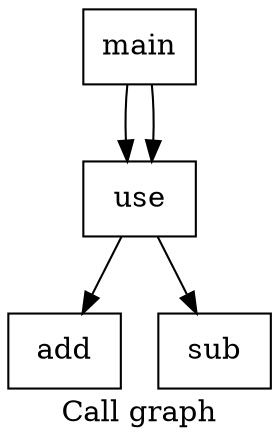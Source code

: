 digraph "Call graph" {
	label="Call graph";

	Node0x7fd363c0b170 [shape=record,label="{add}"];
	Node0x7fd363c0b1d0 [shape=record,label="{sub}"];
	Node0x7fd363c0b270 [shape=record,label="{use}"];
	Node0x7fd363c0b270 -> Node0x7fd363c0b1d0;
	Node0x7fd363c0b270 -> Node0x7fd363c0b170;
	Node0x7fd363c0b350 [shape=record,label="{main}"];
	Node0x7fd363c0b350 -> Node0x7fd363c0b270;
	Node0x7fd363c0b350 -> Node0x7fd363c0b270;
}
